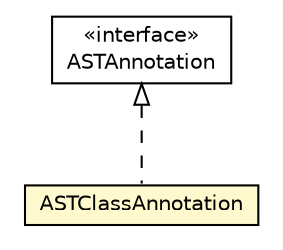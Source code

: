 #!/usr/local/bin/dot
#
# Class diagram 
# Generated by UMLGraph version 5.1 (http://www.umlgraph.org/)
#

digraph G {
	edge [fontname="Helvetica",fontsize=10,labelfontname="Helvetica",labelfontsize=10];
	node [fontname="Helvetica",fontsize=10,shape=plaintext];
	nodesep=0.25;
	ranksep=0.5;
	// org.androidtransfuse.adapter.ASTAnnotation
	c76995 [label=<<table title="org.androidtransfuse.adapter.ASTAnnotation" border="0" cellborder="1" cellspacing="0" cellpadding="2" port="p" href="../ASTAnnotation.html">
		<tr><td><table border="0" cellspacing="0" cellpadding="1">
<tr><td align="center" balign="center"> &#171;interface&#187; </td></tr>
<tr><td align="center" balign="center"> ASTAnnotation </td></tr>
		</table></td></tr>
		</table>>, fontname="Helvetica", fontcolor="black", fontsize=10.0];
	// org.androidtransfuse.adapter.classes.ASTClassAnnotation
	c77034 [label=<<table title="org.androidtransfuse.adapter.classes.ASTClassAnnotation" border="0" cellborder="1" cellspacing="0" cellpadding="2" port="p" bgcolor="lemonChiffon" href="./ASTClassAnnotation.html">
		<tr><td><table border="0" cellspacing="0" cellpadding="1">
<tr><td align="center" balign="center"> ASTClassAnnotation </td></tr>
		</table></td></tr>
		</table>>, fontname="Helvetica", fontcolor="black", fontsize=10.0];
	//org.androidtransfuse.adapter.classes.ASTClassAnnotation implements org.androidtransfuse.adapter.ASTAnnotation
	c76995:p -> c77034:p [dir=back,arrowtail=empty,style=dashed];
}

